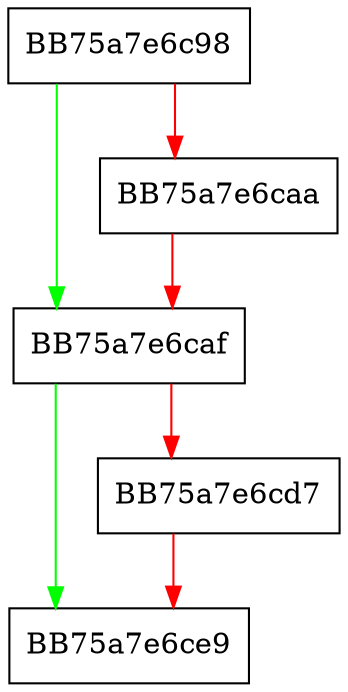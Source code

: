 digraph UfsTruncate {
  node [shape="box"];
  graph [splines=ortho];
  BB75a7e6c98 -> BB75a7e6caf [color="green"];
  BB75a7e6c98 -> BB75a7e6caa [color="red"];
  BB75a7e6caa -> BB75a7e6caf [color="red"];
  BB75a7e6caf -> BB75a7e6ce9 [color="green"];
  BB75a7e6caf -> BB75a7e6cd7 [color="red"];
  BB75a7e6cd7 -> BB75a7e6ce9 [color="red"];
}